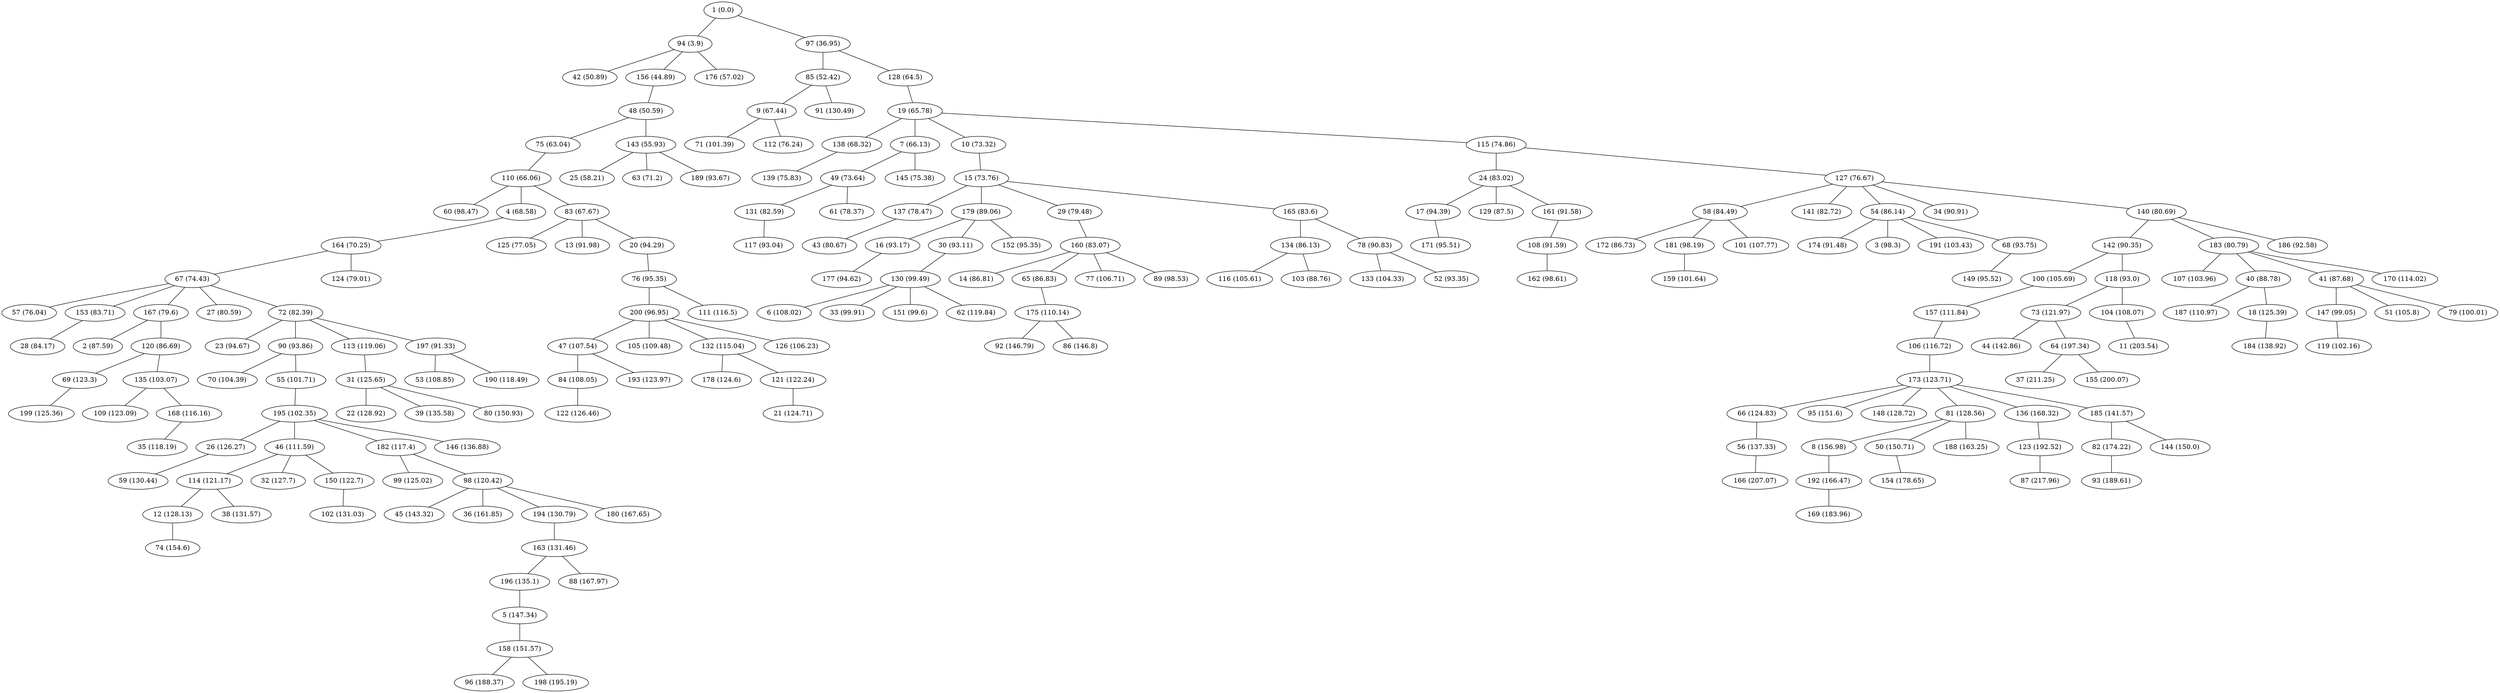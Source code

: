 graph dijkstra_Geografico{
94--42
156--48
1--94
1--97
94--156
94--176
9--71
97--85
9--112
97--128
48--75
138--139
143--25
110--60
143--63
48--143
85--9
85--91
110--4
110--83
75--110
83--125
143--189
19--7
19--10
24--17
128--19
115--24
137--43
7--49
19--115
24--129
49--131
15--137
19--138
7--145
58--172
83--13
67--57
164--67
67--153
4--164
67--167
17--171
10--15
49--61
131--117
83--20
127--141
167--2
67--27
153--28
67--72
167--120
164--124
134--116
161--108
115--127
24--161
54--174
160--14
179--16
15--29
165--78
78--133
29--160
15--165
15--179
127--34
127--58
54--3
127--54
127--140
181--159
108--162
58--181
54--191
130--6
130--33
20--76
179--30
78--52
160--65
160--77
160--89
165--134
179--152
16--177
72--23
195--26
54--68
142--100
183--107
30--130
140--142
140--183
140--186
183--40
183--41
90--70
147--119
41--147
100--157
183--170
40--187
90--55
72--90
72--113
72--197
130--151
76--200
197--53
58--101
134--103
120--69
76--111
120--135
130--62
65--175
41--51
41--79
197--190
40--18
173--66
173--95
157--106
173--148
18--184
142--118
118--73
175--92
118--104
68--149
47--84
200--105
200--132
132--178
47--193
69--199
195--46
121--21
135--109
132--121
200--47
84--122
200--126
55--195
114--12
31--22
113--31
46--32
168--35
114--38
26--59
12--74
182--99
150--102
46--114
195--146
46--150
135--168
195--182
104--11
175--86
66--56
106--173
31--39
31--80
182--98
98--45
196--5
98--36
194--163
98--180
98--194
73--44
73--64
81--8
173--81
173--136
50--154
173--185
81--188
81--50
163--88
192--169
163--196
185--82
185--144
5--158
8--192
56--166
136--123
64--37
64--155
82--93
158--96
158--198
123--87
42 [label="42 (50.89)"]
48 [label="48 (50.59)"]
94 [label="94 (3.9)"]
97 [label="97 (36.95)"]
156 [label="156 (44.89)"]
176 [label="176 (57.02)"]
2 [label="2 (87.59)"]
23 [label="23 (94.67)"]
27 [label="27 (80.59)"]
28 [label="28 (84.17)"]
34 [label="34 (90.91)"]
58 [label="58 (84.49)"]
67 [label="67 (74.43)"]
72 [label="72 (82.39)"]
120 [label="120 (86.69)"]
124 [label="124 (79.01)"]
141 [label="141 (82.72)"]
164 [label="164 (70.25)"]
167 [label="167 (79.6)"]
171 [label="171 (95.51)"]
3 [label="3 (98.3)"]
41 [label="41 (87.68)"]
54 [label="54 (86.14)"]
70 [label="70 (104.39)"]
100 [label="100 (105.69)"]
101 [label="101 (107.77)"]
107 [label="107 (103.96)"]
108 [label="108 (91.59)"]
119 [label="119 (102.16)"]
127 [label="127 (76.67)"]
140 [label="140 (80.69)"]
147 [label="147 (99.05)"]
159 [label="159 (101.64)"]
161 [label="161 (91.58)"]
162 [label="162 (98.61)"]
172 [label="172 (86.73)"]
174 [label="174 (91.48)"]
181 [label="181 (98.19)"]
183 [label="183 (80.79)"]
191 [label="191 (103.43)"]
4 [label="4 (68.58)"]
13 [label="13 (91.98)"]
20 [label="20 (94.29)"]
57 [label="57 (76.04)"]
63 [label="63 (71.2)"]
83 [label="83 (67.67)"]
110 [label="110 (66.06)"]
125 [label="125 (77.05)"]
143 [label="143 (55.93)"]
153 [label="153 (83.71)"]
189 [label="189 (93.67)"]
5 [label="5 (147.34)"]
36 [label="36 (161.85)"]
80 [label="80 (150.93)"]
82 [label="82 (174.22)"]
88 [label="88 (167.97)"]
93 [label="93 (189.61)"]
96 [label="96 (188.37)"]
98 [label="98 (120.42)"]
158 [label="158 (151.57)"]
163 [label="163 (131.46)"]
169 [label="169 (183.96)"]
180 [label="180 (167.65)"]
192 [label="192 (166.47)"]
194 [label="194 (130.79)"]
196 [label="196 (135.1)"]
198 [label="198 (195.19)"]
6 [label="6 (108.02)"]
14 [label="14 (86.81)"]
33 [label="33 (99.91)"]
61 [label="61 (78.37)"]
68 [label="68 (93.75)"]
130 [label="130 (99.49)"]
142 [label="142 (90.35)"]
151 [label="151 (99.6)"]
186 [label="186 (92.58)"]
7 [label="7 (66.13)"]
10 [label="10 (73.32)"]
15 [label="15 (73.76)"]
19 [label="19 (65.78)"]
43 [label="43 (80.67)"]
49 [label="49 (73.64)"]
71 [label="71 (101.39)"]
117 [label="117 (93.04)"]
128 [label="128 (64.5)"]
129 [label="129 (87.5)"]
131 [label="131 (82.59)"]
137 [label="137 (78.47)"]
138 [label="138 (68.32)"]
145 [label="145 (75.38)"]
8 [label="8 (156.98)"]
50 [label="50 (150.71)"]
66 [label="66 (124.83)"]
81 [label="81 (128.56)"]
95 [label="95 (151.6)"]
136 [label="136 (168.32)"]
144 [label="144 (150.0)"]
154 [label="154 (178.65)"]
173 [label="173 (123.71)"]
185 [label="185 (141.57)"]
188 [label="188 (163.25)"]
9 [label="9 (67.44)"]
85 [label="85 (52.42)"]
91 [label="91 (130.49)"]
112 [label="112 (76.24)"]
116 [label="116 (105.61)"]
11 [label="11 (203.54)"]
64 [label="64 (197.34)"]
104 [label="104 (108.07)"]
166 [label="166 (207.07)"]
12 [label="12 (128.13)"]
22 [label="22 (128.92)"]
31 [label="31 (125.65)"]
32 [label="32 (127.7)"]
35 [label="35 (118.19)"]
39 [label="39 (135.58)"]
46 [label="46 (111.59)"]
59 [label="59 (130.44)"]
74 [label="74 (154.6)"]
99 [label="99 (125.02)"]
102 [label="102 (131.03)"]
114 [label="114 (121.17)"]
146 [label="146 (136.88)"]
150 [label="150 (122.7)"]
168 [label="168 (116.16)"]
182 [label="182 (117.4)"]
195 [label="195 (102.35)"]
76 [label="76 (95.35)"]
200 [label="200 (96.95)"]
160 [label="160 (83.07)"]
179 [label="179 (89.06)"]
16 [label="16 (93.17)"]
29 [label="29 (79.48)"]
78 [label="78 (90.83)"]
133 [label="133 (104.33)"]
165 [label="165 (83.6)"]
52 [label="52 (93.35)"]
103 [label="103 (88.76)"]
134 [label="134 (86.13)"]
177 [label="177 (94.62)"]
17 [label="17 (94.39)"]
24 [label="24 (83.02)"]
115 [label="115 (74.86)"]
139 [label="139 (75.83)"]
18 [label="18 (125.39)"]
40 [label="40 (88.78)"]
56 [label="56 (137.33)"]
106 [label="106 (116.72)"]
148 [label="148 (128.72)"]
149 [label="149 (95.52)"]
157 [label="157 (111.84)"]
184 [label="184 (138.92)"]
187 [label="187 (110.97)"]
84 [label="84 (108.05)"]
105 [label="105 (109.48)"]
132 [label="132 (115.04)"]
178 [label="178 (124.6)"]
193 [label="193 (123.97)"]
199 [label="199 (125.36)"]
21 [label="21 (124.71)"]
47 [label="47 (107.54)"]
69 [label="69 (123.3)"]
111 [label="111 (116.5)"]
121 [label="121 (122.24)"]
122 [label="122 (126.46)"]
126 [label="126 (106.23)"]
53 [label="53 (108.85)"]
55 [label="55 (101.71)"]
90 [label="90 (93.86)"]
113 [label="113 (119.06)"]
197 [label="197 (91.33)"]
25 [label="25 (58.21)"]
60 [label="60 (98.47)"]
75 [label="75 (63.04)"]
26 [label="26 (126.27)"]
38 [label="38 (131.57)"]
109 [label="109 (123.09)"]
135 [label="135 (103.07)"]
30 [label="30 (93.11)"]
65 [label="65 (86.83)"]
77 [label="77 (106.71)"]
89 [label="89 (98.53)"]
152 [label="152 (95.35)"]
62 [label="62 (119.84)"]
118 [label="118 (93.0)"]
175 [label="175 (110.14)"]
45 [label="45 (143.32)"]
37 [label="37 (211.25)"]
44 [label="44 (142.86)"]
155 [label="155 (200.07)"]
51 [label="51 (105.8)"]
79 [label="79 (100.01)"]
170 [label="170 (114.02)"]
190 [label="190 (118.49)"]
73 [label="73 (121.97)"]
86 [label="86 (146.8)"]
92 [label="92 (146.79)"]
123 [label="123 (192.52)"]
87 [label="87 (217.96)"]
1 [label="1 (0.0)"]
}
